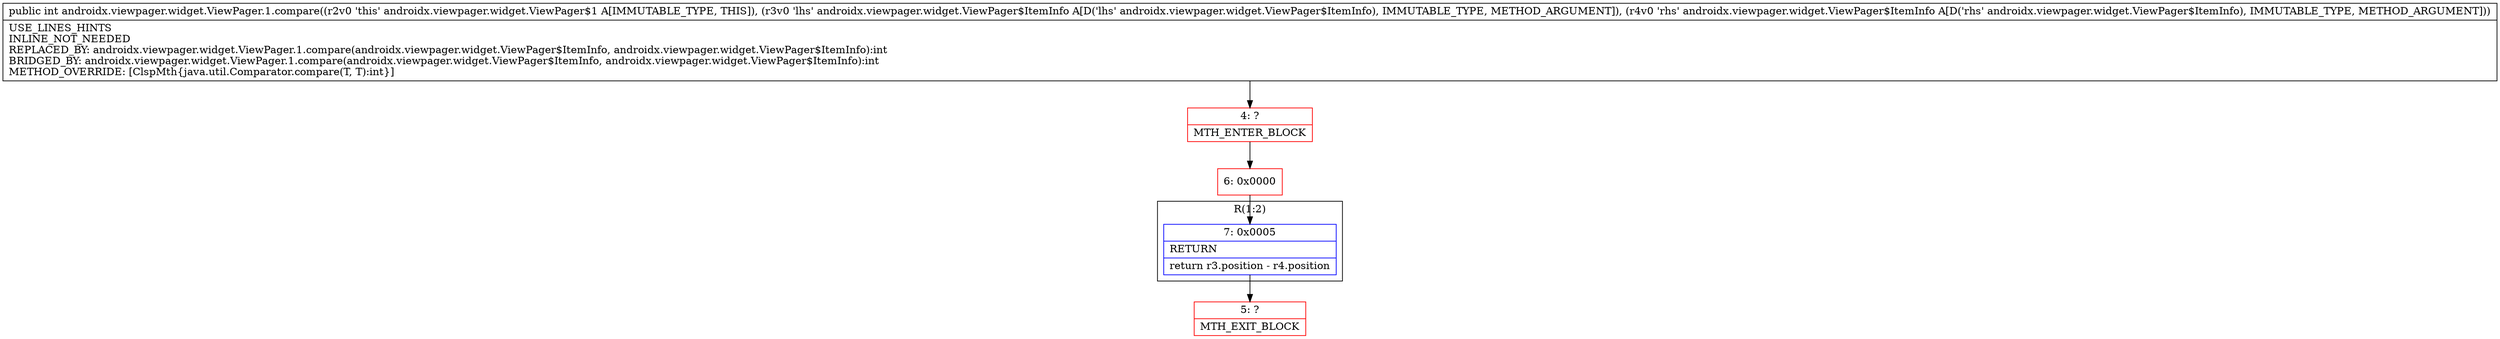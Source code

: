 digraph "CFG forandroidx.viewpager.widget.ViewPager.1.compare(Landroidx\/viewpager\/widget\/ViewPager$ItemInfo;Landroidx\/viewpager\/widget\/ViewPager$ItemInfo;)I" {
subgraph cluster_Region_408338020 {
label = "R(1:2)";
node [shape=record,color=blue];
Node_7 [shape=record,label="{7\:\ 0x0005|RETURN\l|return r3.position \- r4.position\l}"];
}
Node_4 [shape=record,color=red,label="{4\:\ ?|MTH_ENTER_BLOCK\l}"];
Node_6 [shape=record,color=red,label="{6\:\ 0x0000}"];
Node_5 [shape=record,color=red,label="{5\:\ ?|MTH_EXIT_BLOCK\l}"];
MethodNode[shape=record,label="{public int androidx.viewpager.widget.ViewPager.1.compare((r2v0 'this' androidx.viewpager.widget.ViewPager$1 A[IMMUTABLE_TYPE, THIS]), (r3v0 'lhs' androidx.viewpager.widget.ViewPager$ItemInfo A[D('lhs' androidx.viewpager.widget.ViewPager$ItemInfo), IMMUTABLE_TYPE, METHOD_ARGUMENT]), (r4v0 'rhs' androidx.viewpager.widget.ViewPager$ItemInfo A[D('rhs' androidx.viewpager.widget.ViewPager$ItemInfo), IMMUTABLE_TYPE, METHOD_ARGUMENT]))  | USE_LINES_HINTS\lINLINE_NOT_NEEDED\lREPLACED_BY: androidx.viewpager.widget.ViewPager.1.compare(androidx.viewpager.widget.ViewPager$ItemInfo, androidx.viewpager.widget.ViewPager$ItemInfo):int\lBRIDGED_BY: androidx.viewpager.widget.ViewPager.1.compare(androidx.viewpager.widget.ViewPager$ItemInfo, androidx.viewpager.widget.ViewPager$ItemInfo):int\lMETHOD_OVERRIDE: [ClspMth\{java.util.Comparator.compare(T, T):int\}]\l}"];
MethodNode -> Node_4;Node_7 -> Node_5;
Node_4 -> Node_6;
Node_6 -> Node_7;
}


